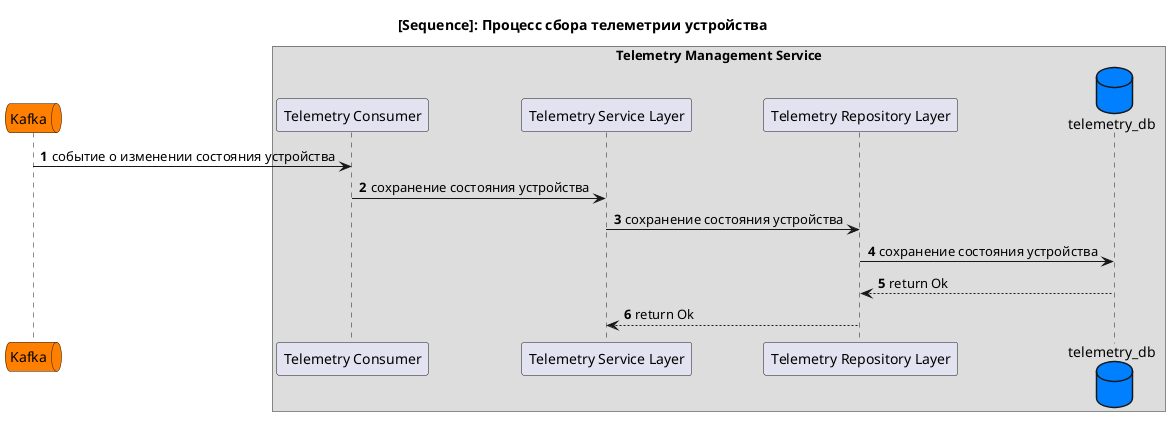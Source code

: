 @startuml
autonumber

title [Sequence]: Процесс сбора телеметрии устройства

queue "Kafka" as kafka #ff7f00
box "Telemetry Management Service"
    participant TelemetryConsumer as "Telemetry Consumer"
    participant ServiceLayer as "Telemetry Service Layer"
    participant RepositoryLayer as "Telemetry Repository Layer"
    database DB as "telemetry_db" #0080ff
endbox

kafka -> TelemetryConsumer: событие о изменении состояния устройства
TelemetryConsumer -> ServiceLayer: сохранение состояния устройства
ServiceLayer -> RepositoryLayer: сохранение состояния устройства
RepositoryLayer -> DB: сохранение состояния устройства
DB --> RepositoryLayer: return Ok
RepositoryLayer --> ServiceLayer: return Ok

@enduml